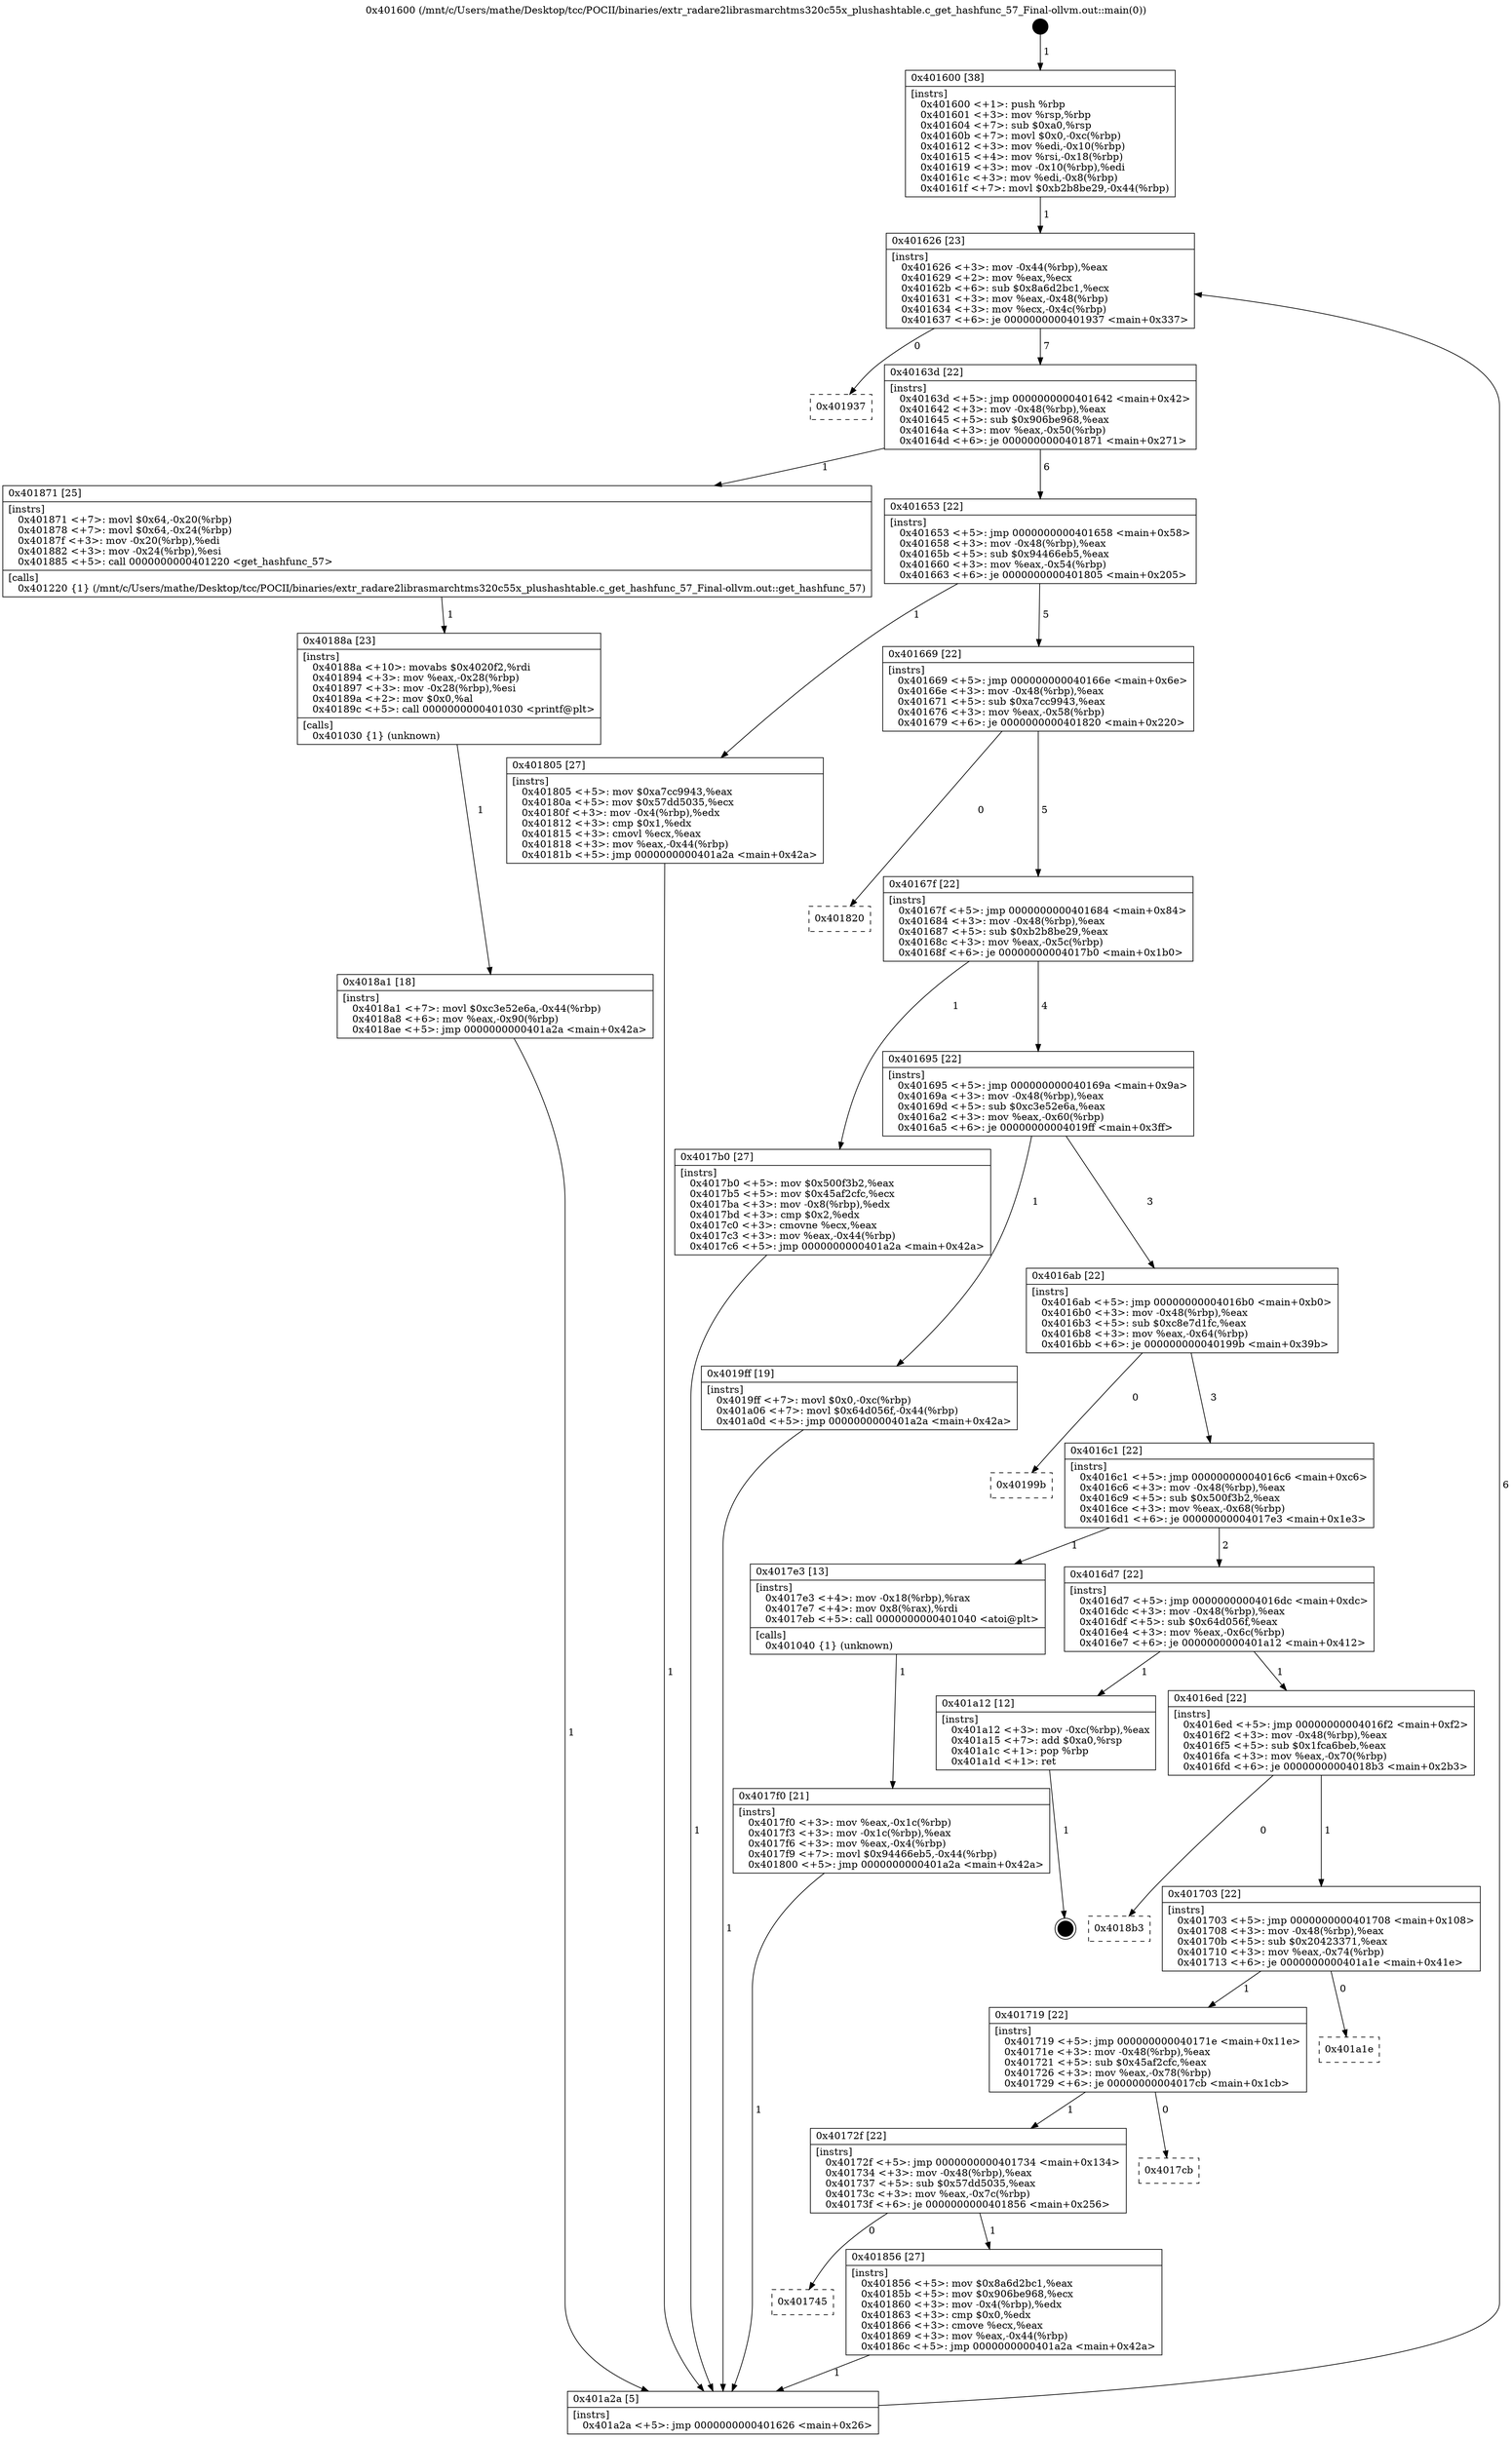 digraph "0x401600" {
  label = "0x401600 (/mnt/c/Users/mathe/Desktop/tcc/POCII/binaries/extr_radare2librasmarchtms320c55x_plushashtable.c_get_hashfunc_57_Final-ollvm.out::main(0))"
  labelloc = "t"
  node[shape=record]

  Entry [label="",width=0.3,height=0.3,shape=circle,fillcolor=black,style=filled]
  "0x401626" [label="{
     0x401626 [23]\l
     | [instrs]\l
     &nbsp;&nbsp;0x401626 \<+3\>: mov -0x44(%rbp),%eax\l
     &nbsp;&nbsp;0x401629 \<+2\>: mov %eax,%ecx\l
     &nbsp;&nbsp;0x40162b \<+6\>: sub $0x8a6d2bc1,%ecx\l
     &nbsp;&nbsp;0x401631 \<+3\>: mov %eax,-0x48(%rbp)\l
     &nbsp;&nbsp;0x401634 \<+3\>: mov %ecx,-0x4c(%rbp)\l
     &nbsp;&nbsp;0x401637 \<+6\>: je 0000000000401937 \<main+0x337\>\l
  }"]
  "0x401937" [label="{
     0x401937\l
  }", style=dashed]
  "0x40163d" [label="{
     0x40163d [22]\l
     | [instrs]\l
     &nbsp;&nbsp;0x40163d \<+5\>: jmp 0000000000401642 \<main+0x42\>\l
     &nbsp;&nbsp;0x401642 \<+3\>: mov -0x48(%rbp),%eax\l
     &nbsp;&nbsp;0x401645 \<+5\>: sub $0x906be968,%eax\l
     &nbsp;&nbsp;0x40164a \<+3\>: mov %eax,-0x50(%rbp)\l
     &nbsp;&nbsp;0x40164d \<+6\>: je 0000000000401871 \<main+0x271\>\l
  }"]
  Exit [label="",width=0.3,height=0.3,shape=circle,fillcolor=black,style=filled,peripheries=2]
  "0x401871" [label="{
     0x401871 [25]\l
     | [instrs]\l
     &nbsp;&nbsp;0x401871 \<+7\>: movl $0x64,-0x20(%rbp)\l
     &nbsp;&nbsp;0x401878 \<+7\>: movl $0x64,-0x24(%rbp)\l
     &nbsp;&nbsp;0x40187f \<+3\>: mov -0x20(%rbp),%edi\l
     &nbsp;&nbsp;0x401882 \<+3\>: mov -0x24(%rbp),%esi\l
     &nbsp;&nbsp;0x401885 \<+5\>: call 0000000000401220 \<get_hashfunc_57\>\l
     | [calls]\l
     &nbsp;&nbsp;0x401220 \{1\} (/mnt/c/Users/mathe/Desktop/tcc/POCII/binaries/extr_radare2librasmarchtms320c55x_plushashtable.c_get_hashfunc_57_Final-ollvm.out::get_hashfunc_57)\l
  }"]
  "0x401653" [label="{
     0x401653 [22]\l
     | [instrs]\l
     &nbsp;&nbsp;0x401653 \<+5\>: jmp 0000000000401658 \<main+0x58\>\l
     &nbsp;&nbsp;0x401658 \<+3\>: mov -0x48(%rbp),%eax\l
     &nbsp;&nbsp;0x40165b \<+5\>: sub $0x94466eb5,%eax\l
     &nbsp;&nbsp;0x401660 \<+3\>: mov %eax,-0x54(%rbp)\l
     &nbsp;&nbsp;0x401663 \<+6\>: je 0000000000401805 \<main+0x205\>\l
  }"]
  "0x4018a1" [label="{
     0x4018a1 [18]\l
     | [instrs]\l
     &nbsp;&nbsp;0x4018a1 \<+7\>: movl $0xc3e52e6a,-0x44(%rbp)\l
     &nbsp;&nbsp;0x4018a8 \<+6\>: mov %eax,-0x90(%rbp)\l
     &nbsp;&nbsp;0x4018ae \<+5\>: jmp 0000000000401a2a \<main+0x42a\>\l
  }"]
  "0x401805" [label="{
     0x401805 [27]\l
     | [instrs]\l
     &nbsp;&nbsp;0x401805 \<+5\>: mov $0xa7cc9943,%eax\l
     &nbsp;&nbsp;0x40180a \<+5\>: mov $0x57dd5035,%ecx\l
     &nbsp;&nbsp;0x40180f \<+3\>: mov -0x4(%rbp),%edx\l
     &nbsp;&nbsp;0x401812 \<+3\>: cmp $0x1,%edx\l
     &nbsp;&nbsp;0x401815 \<+3\>: cmovl %ecx,%eax\l
     &nbsp;&nbsp;0x401818 \<+3\>: mov %eax,-0x44(%rbp)\l
     &nbsp;&nbsp;0x40181b \<+5\>: jmp 0000000000401a2a \<main+0x42a\>\l
  }"]
  "0x401669" [label="{
     0x401669 [22]\l
     | [instrs]\l
     &nbsp;&nbsp;0x401669 \<+5\>: jmp 000000000040166e \<main+0x6e\>\l
     &nbsp;&nbsp;0x40166e \<+3\>: mov -0x48(%rbp),%eax\l
     &nbsp;&nbsp;0x401671 \<+5\>: sub $0xa7cc9943,%eax\l
     &nbsp;&nbsp;0x401676 \<+3\>: mov %eax,-0x58(%rbp)\l
     &nbsp;&nbsp;0x401679 \<+6\>: je 0000000000401820 \<main+0x220\>\l
  }"]
  "0x40188a" [label="{
     0x40188a [23]\l
     | [instrs]\l
     &nbsp;&nbsp;0x40188a \<+10\>: movabs $0x4020f2,%rdi\l
     &nbsp;&nbsp;0x401894 \<+3\>: mov %eax,-0x28(%rbp)\l
     &nbsp;&nbsp;0x401897 \<+3\>: mov -0x28(%rbp),%esi\l
     &nbsp;&nbsp;0x40189a \<+2\>: mov $0x0,%al\l
     &nbsp;&nbsp;0x40189c \<+5\>: call 0000000000401030 \<printf@plt\>\l
     | [calls]\l
     &nbsp;&nbsp;0x401030 \{1\} (unknown)\l
  }"]
  "0x401820" [label="{
     0x401820\l
  }", style=dashed]
  "0x40167f" [label="{
     0x40167f [22]\l
     | [instrs]\l
     &nbsp;&nbsp;0x40167f \<+5\>: jmp 0000000000401684 \<main+0x84\>\l
     &nbsp;&nbsp;0x401684 \<+3\>: mov -0x48(%rbp),%eax\l
     &nbsp;&nbsp;0x401687 \<+5\>: sub $0xb2b8be29,%eax\l
     &nbsp;&nbsp;0x40168c \<+3\>: mov %eax,-0x5c(%rbp)\l
     &nbsp;&nbsp;0x40168f \<+6\>: je 00000000004017b0 \<main+0x1b0\>\l
  }"]
  "0x401745" [label="{
     0x401745\l
  }", style=dashed]
  "0x4017b0" [label="{
     0x4017b0 [27]\l
     | [instrs]\l
     &nbsp;&nbsp;0x4017b0 \<+5\>: mov $0x500f3b2,%eax\l
     &nbsp;&nbsp;0x4017b5 \<+5\>: mov $0x45af2cfc,%ecx\l
     &nbsp;&nbsp;0x4017ba \<+3\>: mov -0x8(%rbp),%edx\l
     &nbsp;&nbsp;0x4017bd \<+3\>: cmp $0x2,%edx\l
     &nbsp;&nbsp;0x4017c0 \<+3\>: cmovne %ecx,%eax\l
     &nbsp;&nbsp;0x4017c3 \<+3\>: mov %eax,-0x44(%rbp)\l
     &nbsp;&nbsp;0x4017c6 \<+5\>: jmp 0000000000401a2a \<main+0x42a\>\l
  }"]
  "0x401695" [label="{
     0x401695 [22]\l
     | [instrs]\l
     &nbsp;&nbsp;0x401695 \<+5\>: jmp 000000000040169a \<main+0x9a\>\l
     &nbsp;&nbsp;0x40169a \<+3\>: mov -0x48(%rbp),%eax\l
     &nbsp;&nbsp;0x40169d \<+5\>: sub $0xc3e52e6a,%eax\l
     &nbsp;&nbsp;0x4016a2 \<+3\>: mov %eax,-0x60(%rbp)\l
     &nbsp;&nbsp;0x4016a5 \<+6\>: je 00000000004019ff \<main+0x3ff\>\l
  }"]
  "0x401a2a" [label="{
     0x401a2a [5]\l
     | [instrs]\l
     &nbsp;&nbsp;0x401a2a \<+5\>: jmp 0000000000401626 \<main+0x26\>\l
  }"]
  "0x401600" [label="{
     0x401600 [38]\l
     | [instrs]\l
     &nbsp;&nbsp;0x401600 \<+1\>: push %rbp\l
     &nbsp;&nbsp;0x401601 \<+3\>: mov %rsp,%rbp\l
     &nbsp;&nbsp;0x401604 \<+7\>: sub $0xa0,%rsp\l
     &nbsp;&nbsp;0x40160b \<+7\>: movl $0x0,-0xc(%rbp)\l
     &nbsp;&nbsp;0x401612 \<+3\>: mov %edi,-0x10(%rbp)\l
     &nbsp;&nbsp;0x401615 \<+4\>: mov %rsi,-0x18(%rbp)\l
     &nbsp;&nbsp;0x401619 \<+3\>: mov -0x10(%rbp),%edi\l
     &nbsp;&nbsp;0x40161c \<+3\>: mov %edi,-0x8(%rbp)\l
     &nbsp;&nbsp;0x40161f \<+7\>: movl $0xb2b8be29,-0x44(%rbp)\l
  }"]
  "0x401856" [label="{
     0x401856 [27]\l
     | [instrs]\l
     &nbsp;&nbsp;0x401856 \<+5\>: mov $0x8a6d2bc1,%eax\l
     &nbsp;&nbsp;0x40185b \<+5\>: mov $0x906be968,%ecx\l
     &nbsp;&nbsp;0x401860 \<+3\>: mov -0x4(%rbp),%edx\l
     &nbsp;&nbsp;0x401863 \<+3\>: cmp $0x0,%edx\l
     &nbsp;&nbsp;0x401866 \<+3\>: cmove %ecx,%eax\l
     &nbsp;&nbsp;0x401869 \<+3\>: mov %eax,-0x44(%rbp)\l
     &nbsp;&nbsp;0x40186c \<+5\>: jmp 0000000000401a2a \<main+0x42a\>\l
  }"]
  "0x4019ff" [label="{
     0x4019ff [19]\l
     | [instrs]\l
     &nbsp;&nbsp;0x4019ff \<+7\>: movl $0x0,-0xc(%rbp)\l
     &nbsp;&nbsp;0x401a06 \<+7\>: movl $0x64d056f,-0x44(%rbp)\l
     &nbsp;&nbsp;0x401a0d \<+5\>: jmp 0000000000401a2a \<main+0x42a\>\l
  }"]
  "0x4016ab" [label="{
     0x4016ab [22]\l
     | [instrs]\l
     &nbsp;&nbsp;0x4016ab \<+5\>: jmp 00000000004016b0 \<main+0xb0\>\l
     &nbsp;&nbsp;0x4016b0 \<+3\>: mov -0x48(%rbp),%eax\l
     &nbsp;&nbsp;0x4016b3 \<+5\>: sub $0xc8e7d1fc,%eax\l
     &nbsp;&nbsp;0x4016b8 \<+3\>: mov %eax,-0x64(%rbp)\l
     &nbsp;&nbsp;0x4016bb \<+6\>: je 000000000040199b \<main+0x39b\>\l
  }"]
  "0x40172f" [label="{
     0x40172f [22]\l
     | [instrs]\l
     &nbsp;&nbsp;0x40172f \<+5\>: jmp 0000000000401734 \<main+0x134\>\l
     &nbsp;&nbsp;0x401734 \<+3\>: mov -0x48(%rbp),%eax\l
     &nbsp;&nbsp;0x401737 \<+5\>: sub $0x57dd5035,%eax\l
     &nbsp;&nbsp;0x40173c \<+3\>: mov %eax,-0x7c(%rbp)\l
     &nbsp;&nbsp;0x40173f \<+6\>: je 0000000000401856 \<main+0x256\>\l
  }"]
  "0x40199b" [label="{
     0x40199b\l
  }", style=dashed]
  "0x4016c1" [label="{
     0x4016c1 [22]\l
     | [instrs]\l
     &nbsp;&nbsp;0x4016c1 \<+5\>: jmp 00000000004016c6 \<main+0xc6\>\l
     &nbsp;&nbsp;0x4016c6 \<+3\>: mov -0x48(%rbp),%eax\l
     &nbsp;&nbsp;0x4016c9 \<+5\>: sub $0x500f3b2,%eax\l
     &nbsp;&nbsp;0x4016ce \<+3\>: mov %eax,-0x68(%rbp)\l
     &nbsp;&nbsp;0x4016d1 \<+6\>: je 00000000004017e3 \<main+0x1e3\>\l
  }"]
  "0x4017cb" [label="{
     0x4017cb\l
  }", style=dashed]
  "0x4017e3" [label="{
     0x4017e3 [13]\l
     | [instrs]\l
     &nbsp;&nbsp;0x4017e3 \<+4\>: mov -0x18(%rbp),%rax\l
     &nbsp;&nbsp;0x4017e7 \<+4\>: mov 0x8(%rax),%rdi\l
     &nbsp;&nbsp;0x4017eb \<+5\>: call 0000000000401040 \<atoi@plt\>\l
     | [calls]\l
     &nbsp;&nbsp;0x401040 \{1\} (unknown)\l
  }"]
  "0x4016d7" [label="{
     0x4016d7 [22]\l
     | [instrs]\l
     &nbsp;&nbsp;0x4016d7 \<+5\>: jmp 00000000004016dc \<main+0xdc\>\l
     &nbsp;&nbsp;0x4016dc \<+3\>: mov -0x48(%rbp),%eax\l
     &nbsp;&nbsp;0x4016df \<+5\>: sub $0x64d056f,%eax\l
     &nbsp;&nbsp;0x4016e4 \<+3\>: mov %eax,-0x6c(%rbp)\l
     &nbsp;&nbsp;0x4016e7 \<+6\>: je 0000000000401a12 \<main+0x412\>\l
  }"]
  "0x4017f0" [label="{
     0x4017f0 [21]\l
     | [instrs]\l
     &nbsp;&nbsp;0x4017f0 \<+3\>: mov %eax,-0x1c(%rbp)\l
     &nbsp;&nbsp;0x4017f3 \<+3\>: mov -0x1c(%rbp),%eax\l
     &nbsp;&nbsp;0x4017f6 \<+3\>: mov %eax,-0x4(%rbp)\l
     &nbsp;&nbsp;0x4017f9 \<+7\>: movl $0x94466eb5,-0x44(%rbp)\l
     &nbsp;&nbsp;0x401800 \<+5\>: jmp 0000000000401a2a \<main+0x42a\>\l
  }"]
  "0x401719" [label="{
     0x401719 [22]\l
     | [instrs]\l
     &nbsp;&nbsp;0x401719 \<+5\>: jmp 000000000040171e \<main+0x11e\>\l
     &nbsp;&nbsp;0x40171e \<+3\>: mov -0x48(%rbp),%eax\l
     &nbsp;&nbsp;0x401721 \<+5\>: sub $0x45af2cfc,%eax\l
     &nbsp;&nbsp;0x401726 \<+3\>: mov %eax,-0x78(%rbp)\l
     &nbsp;&nbsp;0x401729 \<+6\>: je 00000000004017cb \<main+0x1cb\>\l
  }"]
  "0x401a12" [label="{
     0x401a12 [12]\l
     | [instrs]\l
     &nbsp;&nbsp;0x401a12 \<+3\>: mov -0xc(%rbp),%eax\l
     &nbsp;&nbsp;0x401a15 \<+7\>: add $0xa0,%rsp\l
     &nbsp;&nbsp;0x401a1c \<+1\>: pop %rbp\l
     &nbsp;&nbsp;0x401a1d \<+1\>: ret\l
  }"]
  "0x4016ed" [label="{
     0x4016ed [22]\l
     | [instrs]\l
     &nbsp;&nbsp;0x4016ed \<+5\>: jmp 00000000004016f2 \<main+0xf2\>\l
     &nbsp;&nbsp;0x4016f2 \<+3\>: mov -0x48(%rbp),%eax\l
     &nbsp;&nbsp;0x4016f5 \<+5\>: sub $0x1fca6beb,%eax\l
     &nbsp;&nbsp;0x4016fa \<+3\>: mov %eax,-0x70(%rbp)\l
     &nbsp;&nbsp;0x4016fd \<+6\>: je 00000000004018b3 \<main+0x2b3\>\l
  }"]
  "0x401a1e" [label="{
     0x401a1e\l
  }", style=dashed]
  "0x4018b3" [label="{
     0x4018b3\l
  }", style=dashed]
  "0x401703" [label="{
     0x401703 [22]\l
     | [instrs]\l
     &nbsp;&nbsp;0x401703 \<+5\>: jmp 0000000000401708 \<main+0x108\>\l
     &nbsp;&nbsp;0x401708 \<+3\>: mov -0x48(%rbp),%eax\l
     &nbsp;&nbsp;0x40170b \<+5\>: sub $0x20423371,%eax\l
     &nbsp;&nbsp;0x401710 \<+3\>: mov %eax,-0x74(%rbp)\l
     &nbsp;&nbsp;0x401713 \<+6\>: je 0000000000401a1e \<main+0x41e\>\l
  }"]
  Entry -> "0x401600" [label=" 1"]
  "0x401626" -> "0x401937" [label=" 0"]
  "0x401626" -> "0x40163d" [label=" 7"]
  "0x401a12" -> Exit [label=" 1"]
  "0x40163d" -> "0x401871" [label=" 1"]
  "0x40163d" -> "0x401653" [label=" 6"]
  "0x4019ff" -> "0x401a2a" [label=" 1"]
  "0x401653" -> "0x401805" [label=" 1"]
  "0x401653" -> "0x401669" [label=" 5"]
  "0x4018a1" -> "0x401a2a" [label=" 1"]
  "0x401669" -> "0x401820" [label=" 0"]
  "0x401669" -> "0x40167f" [label=" 5"]
  "0x40188a" -> "0x4018a1" [label=" 1"]
  "0x40167f" -> "0x4017b0" [label=" 1"]
  "0x40167f" -> "0x401695" [label=" 4"]
  "0x4017b0" -> "0x401a2a" [label=" 1"]
  "0x401600" -> "0x401626" [label=" 1"]
  "0x401a2a" -> "0x401626" [label=" 6"]
  "0x401871" -> "0x40188a" [label=" 1"]
  "0x401695" -> "0x4019ff" [label=" 1"]
  "0x401695" -> "0x4016ab" [label=" 3"]
  "0x401856" -> "0x401a2a" [label=" 1"]
  "0x4016ab" -> "0x40199b" [label=" 0"]
  "0x4016ab" -> "0x4016c1" [label=" 3"]
  "0x40172f" -> "0x401856" [label=" 1"]
  "0x4016c1" -> "0x4017e3" [label=" 1"]
  "0x4016c1" -> "0x4016d7" [label=" 2"]
  "0x4017e3" -> "0x4017f0" [label=" 1"]
  "0x4017f0" -> "0x401a2a" [label=" 1"]
  "0x401805" -> "0x401a2a" [label=" 1"]
  "0x40172f" -> "0x401745" [label=" 0"]
  "0x4016d7" -> "0x401a12" [label=" 1"]
  "0x4016d7" -> "0x4016ed" [label=" 1"]
  "0x401719" -> "0x4017cb" [label=" 0"]
  "0x4016ed" -> "0x4018b3" [label=" 0"]
  "0x4016ed" -> "0x401703" [label=" 1"]
  "0x401719" -> "0x40172f" [label=" 1"]
  "0x401703" -> "0x401a1e" [label=" 0"]
  "0x401703" -> "0x401719" [label=" 1"]
}
